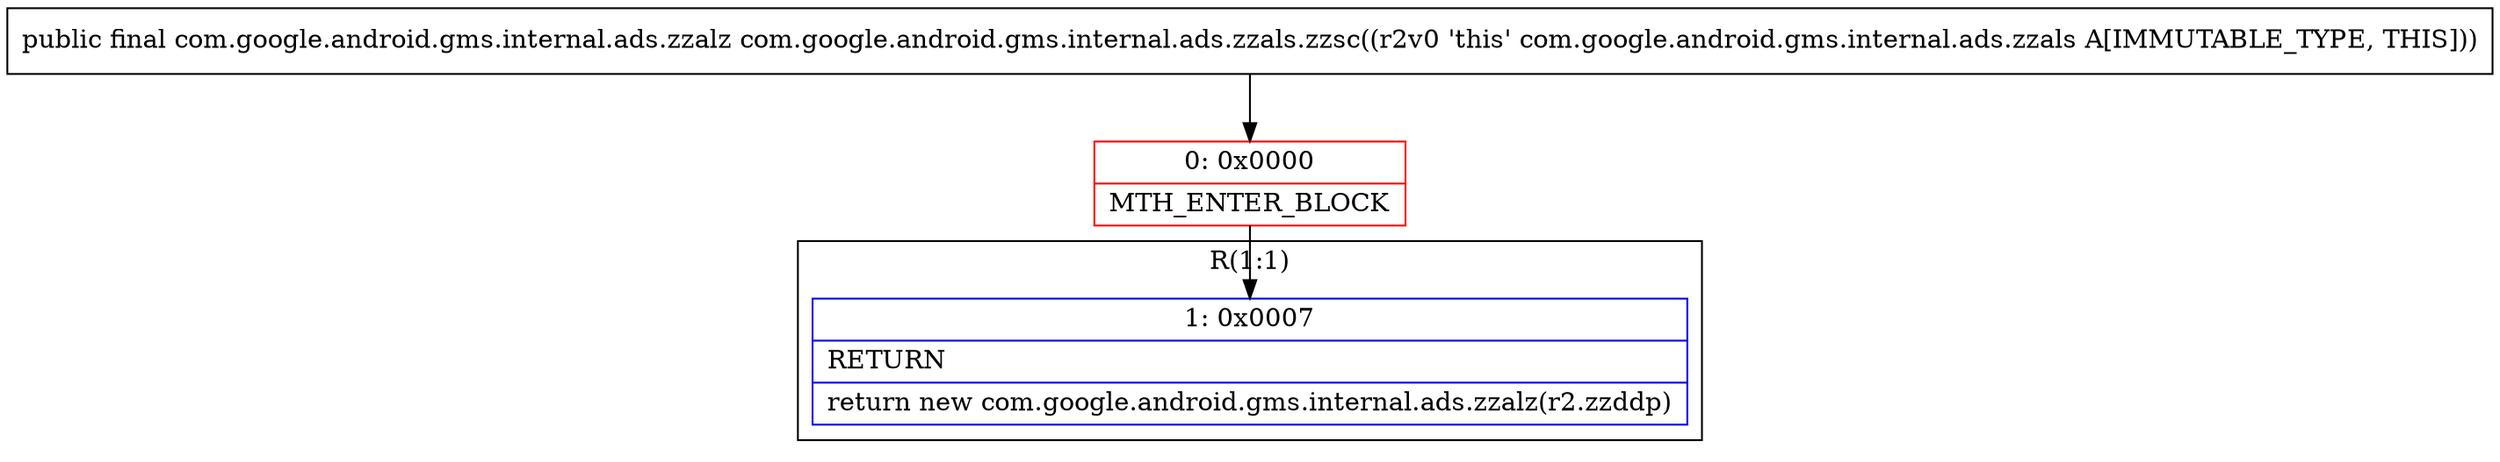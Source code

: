 digraph "CFG forcom.google.android.gms.internal.ads.zzals.zzsc()Lcom\/google\/android\/gms\/internal\/ads\/zzalz;" {
subgraph cluster_Region_1153518497 {
label = "R(1:1)";
node [shape=record,color=blue];
Node_1 [shape=record,label="{1\:\ 0x0007|RETURN\l|return new com.google.android.gms.internal.ads.zzalz(r2.zzddp)\l}"];
}
Node_0 [shape=record,color=red,label="{0\:\ 0x0000|MTH_ENTER_BLOCK\l}"];
MethodNode[shape=record,label="{public final com.google.android.gms.internal.ads.zzalz com.google.android.gms.internal.ads.zzals.zzsc((r2v0 'this' com.google.android.gms.internal.ads.zzals A[IMMUTABLE_TYPE, THIS])) }"];
MethodNode -> Node_0;
Node_0 -> Node_1;
}

